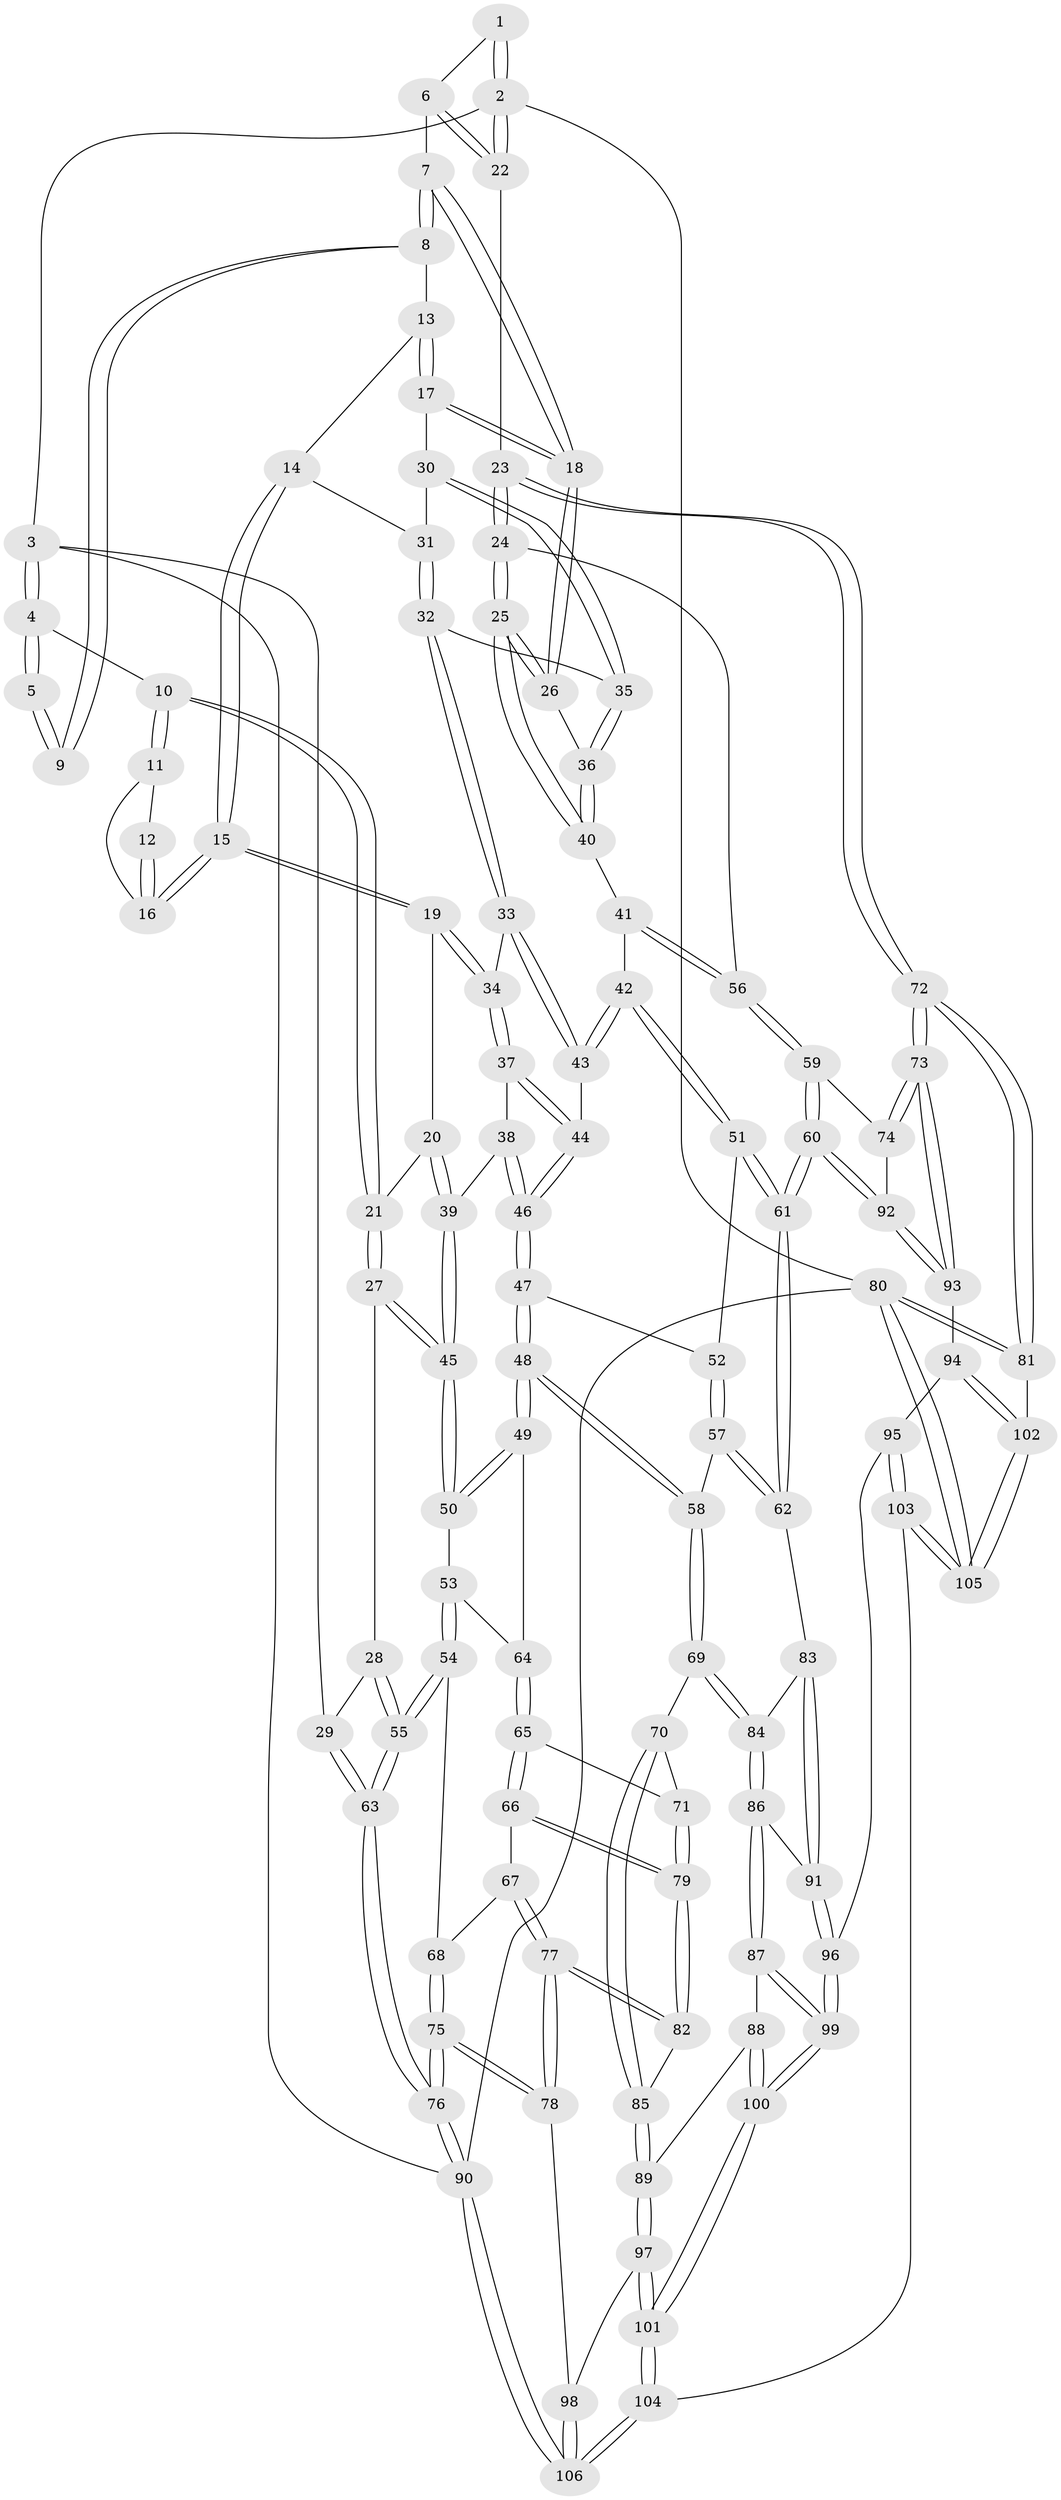 // coarse degree distribution, {5: 0.4126984126984127, 6: 0.1111111111111111, 4: 0.3333333333333333, 3: 0.09523809523809523, 1: 0.015873015873015872, 8: 0.015873015873015872, 7: 0.015873015873015872}
// Generated by graph-tools (version 1.1) at 2025/21/03/04/25 18:21:26]
// undirected, 106 vertices, 262 edges
graph export_dot {
graph [start="1"]
  node [color=gray90,style=filled];
  1 [pos="+0.8281311772643191+0"];
  2 [pos="+1+0"];
  3 [pos="+0+0"];
  4 [pos="+0.08385796489942313+0"];
  5 [pos="+0.6261995859273093+0"];
  6 [pos="+0.8492805362630603+0.0958384812888061"];
  7 [pos="+0.8410695830164115+0.10763775500989921"];
  8 [pos="+0.6370223690291883+0"];
  9 [pos="+0.6228469426363706+0"];
  10 [pos="+0.17923723090884036+0"];
  11 [pos="+0.3712299476282461+0.053106466557238295"];
  12 [pos="+0.5368531686753885+0"];
  13 [pos="+0.639214609809617+0"];
  14 [pos="+0.5434321417523879+0.14591564580086736"];
  15 [pos="+0.48904828746869117+0.15359226000800447"];
  16 [pos="+0.4625092486207426+0.10530568950066964"];
  17 [pos="+0.711604507227682+0.13305298770191964"];
  18 [pos="+0.8240989955960297+0.1338964954710047"];
  19 [pos="+0.48506004490355265+0.16259961187123462"];
  20 [pos="+0.42898198784700564+0.18921792953029323"];
  21 [pos="+0.20174157088134734+0.20703444940236335"];
  22 [pos="+1+0.0687331848248475"];
  23 [pos="+1+0.41269069153914706"];
  24 [pos="+1+0.41477553933774114"];
  25 [pos="+0.9780618256566785+0.35598681370112245"];
  26 [pos="+0.8609326799201298+0.2351830284523118"];
  27 [pos="+0.18837715103385277+0.2915482512095342"];
  28 [pos="+0.17058231010252256+0.29967081739082113"];
  29 [pos="+0+0.27729472385126336"];
  30 [pos="+0.7040319839689997+0.14067235326253924"];
  31 [pos="+0.5498264333282417+0.1481540607683828"];
  32 [pos="+0.6268301641336681+0.2618772582980137"];
  33 [pos="+0.6117113862795749+0.2881646220343572"];
  34 [pos="+0.49668259998441+0.23158146648330746"];
  35 [pos="+0.6814313295646844+0.22823431690051513"];
  36 [pos="+0.7367435552935462+0.2827273452670631"];
  37 [pos="+0.47560247219052215+0.3003385750498773"];
  38 [pos="+0.41797268390788234+0.3350131554153807"];
  39 [pos="+0.3746525876860257+0.33563758384727493"];
  40 [pos="+0.7279648207180288+0.33904113006310016"];
  41 [pos="+0.6669342170925684+0.41765506282749576"];
  42 [pos="+0.6579979127286657+0.4212360975583548"];
  43 [pos="+0.6067829241401936+0.361398572113554"];
  44 [pos="+0.5743885446555635+0.3596547447442439"];
  45 [pos="+0.2694041417528751+0.362882772261757"];
  46 [pos="+0.4830175845938699+0.41235612832163354"];
  47 [pos="+0.4771994355864965+0.46169242089580725"];
  48 [pos="+0.3475420628829911+0.519383373181185"];
  49 [pos="+0.33788524156095995+0.5121446879542657"];
  50 [pos="+0.2851127158423973+0.4168361714048592"];
  51 [pos="+0.6545818598974281+0.43312479511292623"];
  52 [pos="+0.5237142297188228+0.48546722972978607"];
  53 [pos="+0.13503362928590562+0.5649856729786696"];
  54 [pos="+0.0581059778131634+0.5824630589522896"];
  55 [pos="+0.01448232965345666+0.5645031831225501"];
  56 [pos="+0.9731000827503702+0.4618833450860692"];
  57 [pos="+0.5276322253892608+0.5650046683641445"];
  58 [pos="+0.39553245953107974+0.6169929783816588"];
  59 [pos="+0.8643972758018803+0.5765917519915487"];
  60 [pos="+0.7524074092685153+0.6781127577248346"];
  61 [pos="+0.6854178190457033+0.6381141371976778"];
  62 [pos="+0.6796886510075216+0.6386601103286688"];
  63 [pos="+0+0.6044937323784519"];
  64 [pos="+0.23506845572613688+0.587657521433331"];
  65 [pos="+0.22773498012888257+0.6387470189023811"];
  66 [pos="+0.20468098587058034+0.6770474802979569"];
  67 [pos="+0.11359112369452316+0.6434315062402122"];
  68 [pos="+0.09891503536920784+0.6315978334695973"];
  69 [pos="+0.3958024998428986+0.6312990801979542"];
  70 [pos="+0.3597632392809214+0.6578046547817572"];
  71 [pos="+0.3291828922447304+0.6584451918124012"];
  72 [pos="+1+0.792251038258974"];
  73 [pos="+1+0.7775170770204368"];
  74 [pos="+0.9821677766381723+0.7283598190036549"];
  75 [pos="+0.06479352378954722+0.873904910846497"];
  76 [pos="+0+1"];
  77 [pos="+0.14347705859687998+0.7856403559740859"];
  78 [pos="+0.09086079922435064+0.8667953238109849"];
  79 [pos="+0.21191372872519865+0.6937499874029166"];
  80 [pos="+1+1"];
  81 [pos="+1+0.8957213789089149"];
  82 [pos="+0.21835884295290342+0.7286811685209439"];
  83 [pos="+0.6061483271093262+0.6750858408687435"];
  84 [pos="+0.410962820860576+0.6505547902031521"];
  85 [pos="+0.28610881394518944+0.7639795221884641"];
  86 [pos="+0.44770462208731293+0.7649593923583702"];
  87 [pos="+0.4432450513036412+0.7713299593245572"];
  88 [pos="+0.3811149921274093+0.8389038022989028"];
  89 [pos="+0.3087392343330527+0.8360278965890583"];
  90 [pos="+0+1"];
  91 [pos="+0.5206484804043129+0.775019675478223"];
  92 [pos="+0.7598287468875177+0.7074289905130468"];
  93 [pos="+0.7634494023012779+0.7985619544313272"];
  94 [pos="+0.7634054980188513+0.7988933749755496"];
  95 [pos="+0.7441350195093503+0.8237032730118561"];
  96 [pos="+0.5599877721356528+0.8344276392944061"];
  97 [pos="+0.257566451841994+0.8896117671401744"];
  98 [pos="+0.23852897325793257+0.8992766232289495"];
  99 [pos="+0.5198514619212251+0.925292130985258"];
  100 [pos="+0.49252985758174833+1"];
  101 [pos="+0.5032975825461116+1"];
  102 [pos="+0.9029133189941506+0.9040925526100292"];
  103 [pos="+0.6348753189322125+1"];
  104 [pos="+0.5300942504239087+1"];
  105 [pos="+0.7899733465737615+1"];
  106 [pos="+0.2595049146654457+1"];
  1 -- 2;
  1 -- 2;
  1 -- 6;
  2 -- 3;
  2 -- 22;
  2 -- 22;
  2 -- 80;
  3 -- 4;
  3 -- 4;
  3 -- 29;
  3 -- 90;
  4 -- 5;
  4 -- 5;
  4 -- 10;
  5 -- 9;
  5 -- 9;
  6 -- 7;
  6 -- 22;
  6 -- 22;
  7 -- 8;
  7 -- 8;
  7 -- 18;
  7 -- 18;
  8 -- 9;
  8 -- 9;
  8 -- 13;
  10 -- 11;
  10 -- 11;
  10 -- 21;
  10 -- 21;
  11 -- 12;
  11 -- 16;
  12 -- 16;
  12 -- 16;
  13 -- 14;
  13 -- 17;
  13 -- 17;
  14 -- 15;
  14 -- 15;
  14 -- 31;
  15 -- 16;
  15 -- 16;
  15 -- 19;
  15 -- 19;
  17 -- 18;
  17 -- 18;
  17 -- 30;
  18 -- 26;
  18 -- 26;
  19 -- 20;
  19 -- 34;
  19 -- 34;
  20 -- 21;
  20 -- 39;
  20 -- 39;
  21 -- 27;
  21 -- 27;
  22 -- 23;
  23 -- 24;
  23 -- 24;
  23 -- 72;
  23 -- 72;
  24 -- 25;
  24 -- 25;
  24 -- 56;
  25 -- 26;
  25 -- 26;
  25 -- 40;
  25 -- 40;
  26 -- 36;
  27 -- 28;
  27 -- 45;
  27 -- 45;
  28 -- 29;
  28 -- 55;
  28 -- 55;
  29 -- 63;
  29 -- 63;
  30 -- 31;
  30 -- 35;
  30 -- 35;
  31 -- 32;
  31 -- 32;
  32 -- 33;
  32 -- 33;
  32 -- 35;
  33 -- 34;
  33 -- 43;
  33 -- 43;
  34 -- 37;
  34 -- 37;
  35 -- 36;
  35 -- 36;
  36 -- 40;
  36 -- 40;
  37 -- 38;
  37 -- 44;
  37 -- 44;
  38 -- 39;
  38 -- 46;
  38 -- 46;
  39 -- 45;
  39 -- 45;
  40 -- 41;
  41 -- 42;
  41 -- 56;
  41 -- 56;
  42 -- 43;
  42 -- 43;
  42 -- 51;
  42 -- 51;
  43 -- 44;
  44 -- 46;
  44 -- 46;
  45 -- 50;
  45 -- 50;
  46 -- 47;
  46 -- 47;
  47 -- 48;
  47 -- 48;
  47 -- 52;
  48 -- 49;
  48 -- 49;
  48 -- 58;
  48 -- 58;
  49 -- 50;
  49 -- 50;
  49 -- 64;
  50 -- 53;
  51 -- 52;
  51 -- 61;
  51 -- 61;
  52 -- 57;
  52 -- 57;
  53 -- 54;
  53 -- 54;
  53 -- 64;
  54 -- 55;
  54 -- 55;
  54 -- 68;
  55 -- 63;
  55 -- 63;
  56 -- 59;
  56 -- 59;
  57 -- 58;
  57 -- 62;
  57 -- 62;
  58 -- 69;
  58 -- 69;
  59 -- 60;
  59 -- 60;
  59 -- 74;
  60 -- 61;
  60 -- 61;
  60 -- 92;
  60 -- 92;
  61 -- 62;
  61 -- 62;
  62 -- 83;
  63 -- 76;
  63 -- 76;
  64 -- 65;
  64 -- 65;
  65 -- 66;
  65 -- 66;
  65 -- 71;
  66 -- 67;
  66 -- 79;
  66 -- 79;
  67 -- 68;
  67 -- 77;
  67 -- 77;
  68 -- 75;
  68 -- 75;
  69 -- 70;
  69 -- 84;
  69 -- 84;
  70 -- 71;
  70 -- 85;
  70 -- 85;
  71 -- 79;
  71 -- 79;
  72 -- 73;
  72 -- 73;
  72 -- 81;
  72 -- 81;
  73 -- 74;
  73 -- 74;
  73 -- 93;
  73 -- 93;
  74 -- 92;
  75 -- 76;
  75 -- 76;
  75 -- 78;
  75 -- 78;
  76 -- 90;
  76 -- 90;
  77 -- 78;
  77 -- 78;
  77 -- 82;
  77 -- 82;
  78 -- 98;
  79 -- 82;
  79 -- 82;
  80 -- 81;
  80 -- 81;
  80 -- 105;
  80 -- 105;
  80 -- 90;
  81 -- 102;
  82 -- 85;
  83 -- 84;
  83 -- 91;
  83 -- 91;
  84 -- 86;
  84 -- 86;
  85 -- 89;
  85 -- 89;
  86 -- 87;
  86 -- 87;
  86 -- 91;
  87 -- 88;
  87 -- 99;
  87 -- 99;
  88 -- 89;
  88 -- 100;
  88 -- 100;
  89 -- 97;
  89 -- 97;
  90 -- 106;
  90 -- 106;
  91 -- 96;
  91 -- 96;
  92 -- 93;
  92 -- 93;
  93 -- 94;
  94 -- 95;
  94 -- 102;
  94 -- 102;
  95 -- 96;
  95 -- 103;
  95 -- 103;
  96 -- 99;
  96 -- 99;
  97 -- 98;
  97 -- 101;
  97 -- 101;
  98 -- 106;
  98 -- 106;
  99 -- 100;
  99 -- 100;
  100 -- 101;
  100 -- 101;
  101 -- 104;
  101 -- 104;
  102 -- 105;
  102 -- 105;
  103 -- 104;
  103 -- 105;
  103 -- 105;
  104 -- 106;
  104 -- 106;
}
